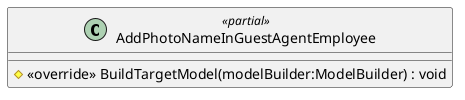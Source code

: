 @startuml
class AddPhotoNameInGuestAgentEmployee <<partial>> {
    # <<override>> BuildTargetModel(modelBuilder:ModelBuilder) : void
}
@enduml
